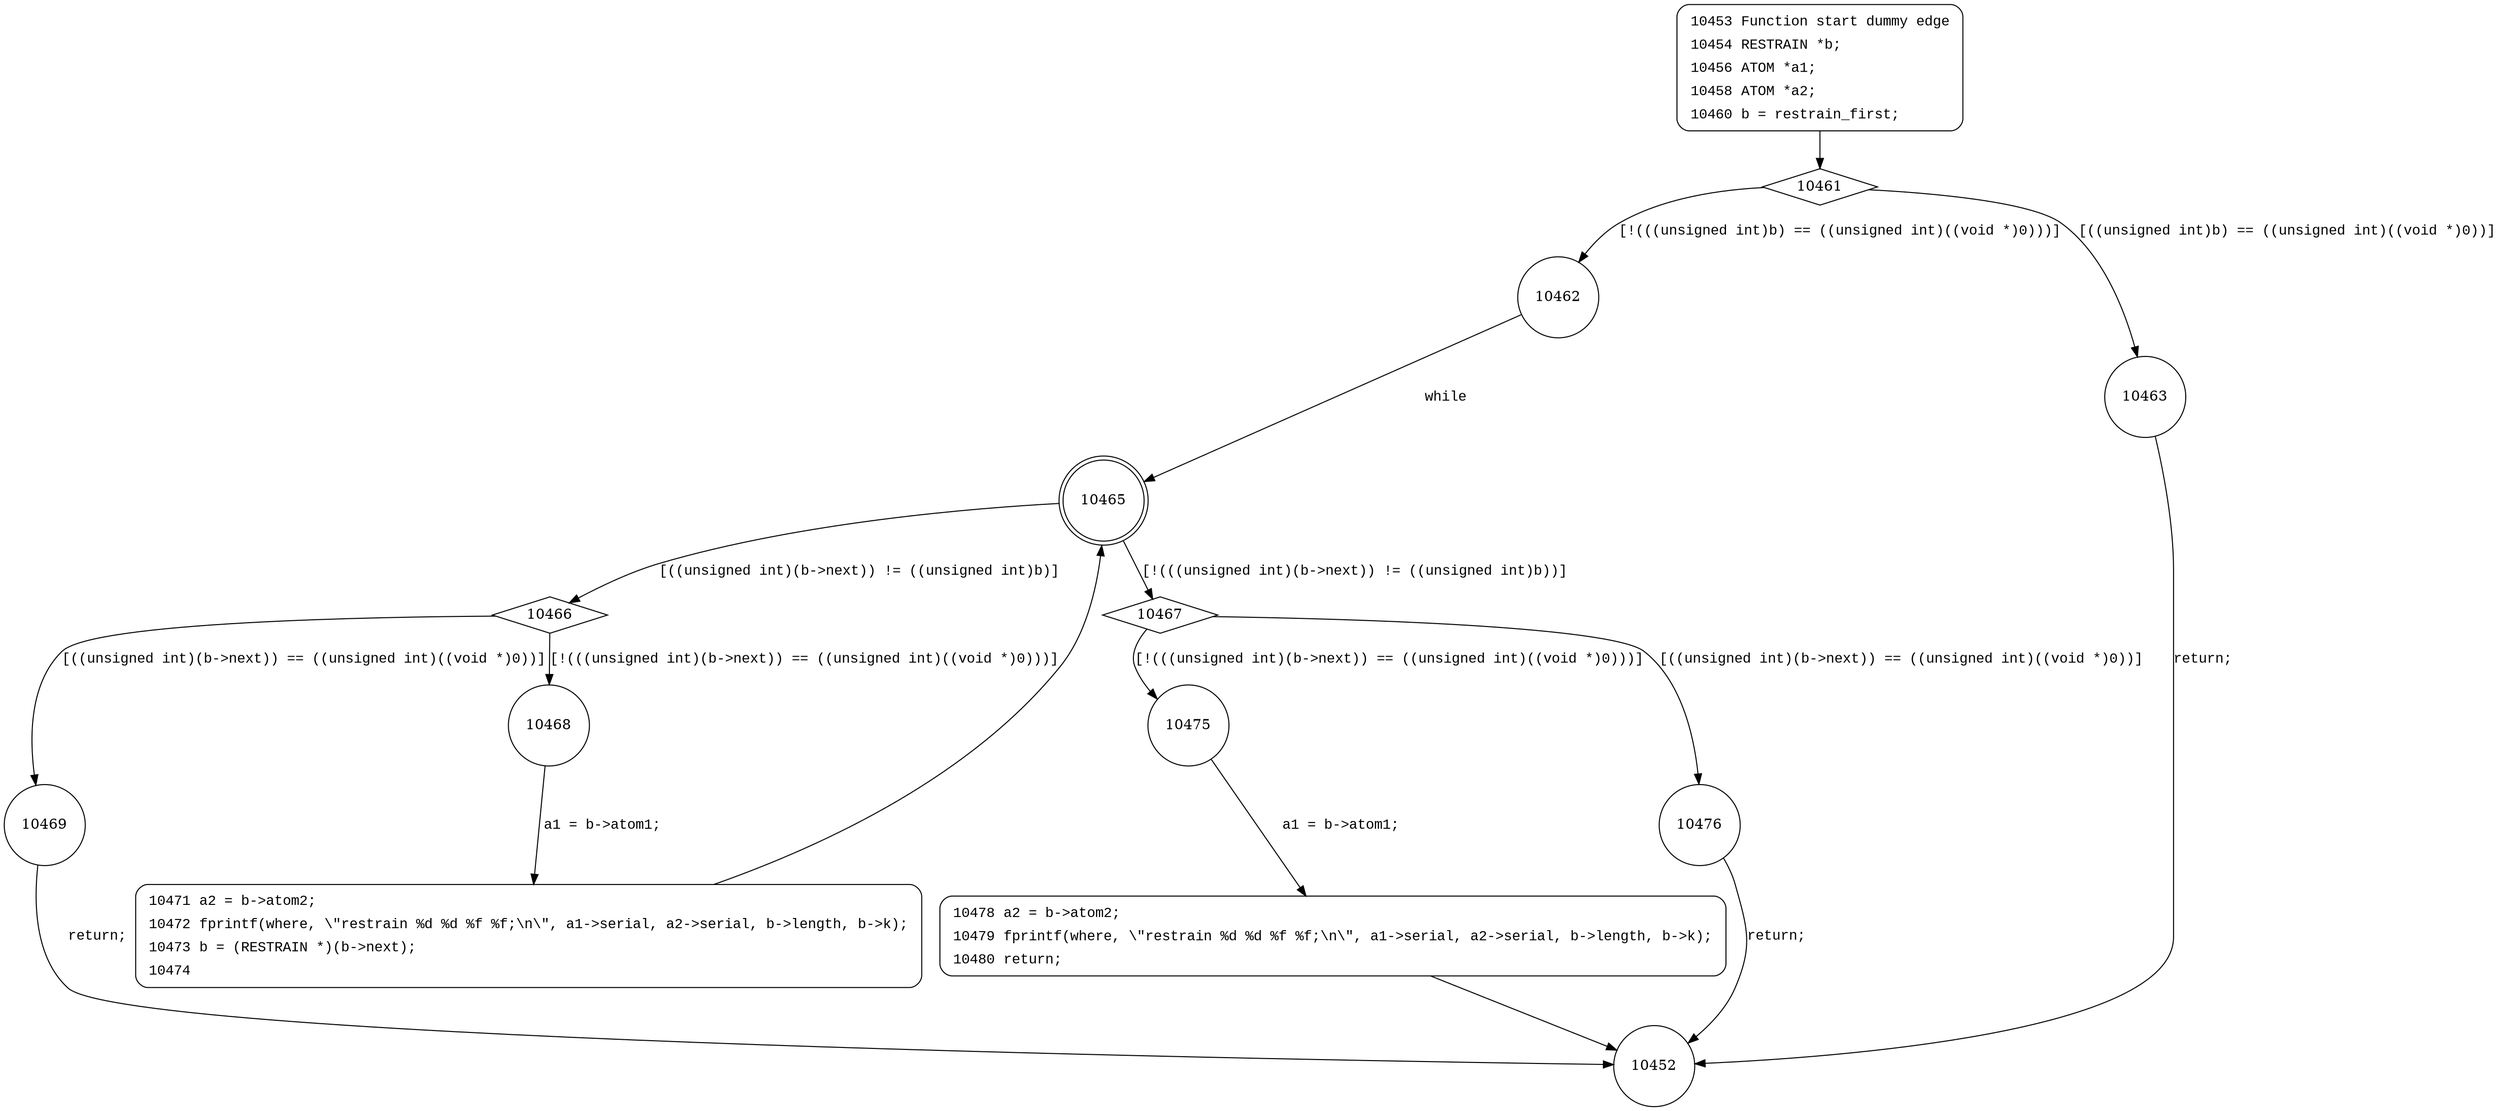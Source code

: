 digraph dump_restrains {
10461 [shape="diamond"]
10462 [shape="circle"]
10463 [shape="circle"]
10465 [shape="doublecircle"]
10467 [shape="diamond"]
10466 [shape="diamond"]
10468 [shape="circle"]
10469 [shape="circle"]
10471 [shape="circle"]
10475 [shape="circle"]
10476 [shape="circle"]
10478 [shape="circle"]
10452 [shape="circle"]
10453 [style="filled,bold" penwidth="1" fillcolor="white" fontname="Courier New" shape="Mrecord" label=<<table border="0" cellborder="0" cellpadding="3" bgcolor="white"><tr><td align="right">10453</td><td align="left">Function start dummy edge</td></tr><tr><td align="right">10454</td><td align="left">RESTRAIN *b;</td></tr><tr><td align="right">10456</td><td align="left">ATOM *a1;</td></tr><tr><td align="right">10458</td><td align="left">ATOM *a2;</td></tr><tr><td align="right">10460</td><td align="left">b = restrain_first;</td></tr></table>>]
10453 -> 10461[label=""]
10471 [style="filled,bold" penwidth="1" fillcolor="white" fontname="Courier New" shape="Mrecord" label=<<table border="0" cellborder="0" cellpadding="3" bgcolor="white"><tr><td align="right">10471</td><td align="left">a2 = b-&gt;atom2;</td></tr><tr><td align="right">10472</td><td align="left">fprintf(where, \"restrain %d %d %f %f;\n\", a1-&gt;serial, a2-&gt;serial, b-&gt;length, b-&gt;k);</td></tr><tr><td align="right">10473</td><td align="left">b = (RESTRAIN *)(b-&gt;next);</td></tr><tr><td align="right">10474</td><td align="left"></td></tr></table>>]
10471 -> 10465[label=""]
10478 [style="filled,bold" penwidth="1" fillcolor="white" fontname="Courier New" shape="Mrecord" label=<<table border="0" cellborder="0" cellpadding="3" bgcolor="white"><tr><td align="right">10478</td><td align="left">a2 = b-&gt;atom2;</td></tr><tr><td align="right">10479</td><td align="left">fprintf(where, \"restrain %d %d %f %f;\n\", a1-&gt;serial, a2-&gt;serial, b-&gt;length, b-&gt;k);</td></tr><tr><td align="right">10480</td><td align="left">return;</td></tr></table>>]
10478 -> 10452[label=""]
10461 -> 10462 [label="[!(((unsigned int)b) == ((unsigned int)((void *)0)))]" fontname="Courier New"]
10461 -> 10463 [label="[((unsigned int)b) == ((unsigned int)((void *)0))]" fontname="Courier New"]
10462 -> 10465 [label="while" fontname="Courier New"]
10465 -> 10467 [label="[!(((unsigned int)(b->next)) != ((unsigned int)b))]" fontname="Courier New"]
10465 -> 10466 [label="[((unsigned int)(b->next)) != ((unsigned int)b)]" fontname="Courier New"]
10466 -> 10468 [label="[!(((unsigned int)(b->next)) == ((unsigned int)((void *)0)))]" fontname="Courier New"]
10466 -> 10469 [label="[((unsigned int)(b->next)) == ((unsigned int)((void *)0))]" fontname="Courier New"]
10468 -> 10471 [label="a1 = b->atom1;" fontname="Courier New"]
10467 -> 10475 [label="[!(((unsigned int)(b->next)) == ((unsigned int)((void *)0)))]" fontname="Courier New"]
10467 -> 10476 [label="[((unsigned int)(b->next)) == ((unsigned int)((void *)0))]" fontname="Courier New"]
10475 -> 10478 [label="a1 = b->atom1;" fontname="Courier New"]
10463 -> 10452 [label="return;" fontname="Courier New"]
10469 -> 10452 [label="return;" fontname="Courier New"]
10476 -> 10452 [label="return;" fontname="Courier New"]
}